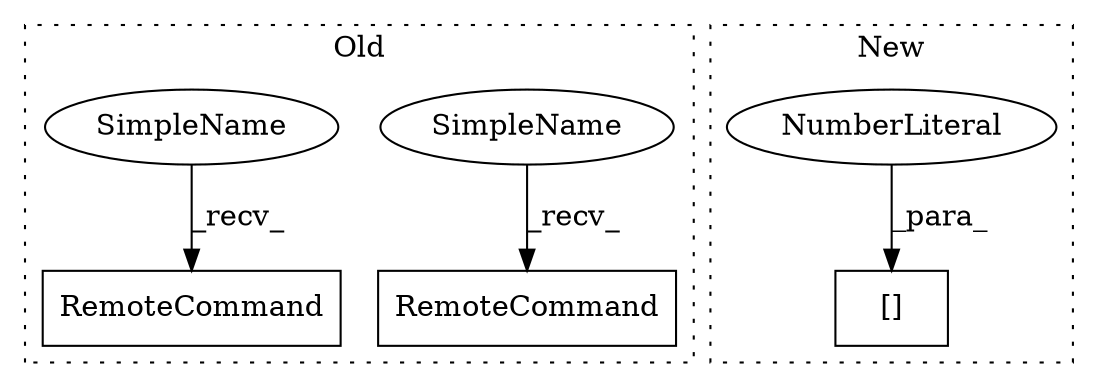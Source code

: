 digraph G {
subgraph cluster0 {
1 [label="RemoteCommand" a="32" s="2244,2554" l="14,1" shape="box"];
4 [label="RemoteCommand" a="32" s="2596,2674" l="14,1" shape="box"];
5 [label="SimpleName" a="42" s="2236" l="7" shape="ellipse"];
6 [label="SimpleName" a="42" s="2588" l="7" shape="ellipse"];
label = "Old";
style="dotted";
}
subgraph cluster1 {
2 [label="[]" a="2" s="5974,5986" l="11,1" shape="box"];
3 [label="NumberLiteral" a="34" s="5985" l="1" shape="ellipse"];
label = "New";
style="dotted";
}
3 -> 2 [label="_para_"];
5 -> 1 [label="_recv_"];
6 -> 4 [label="_recv_"];
}